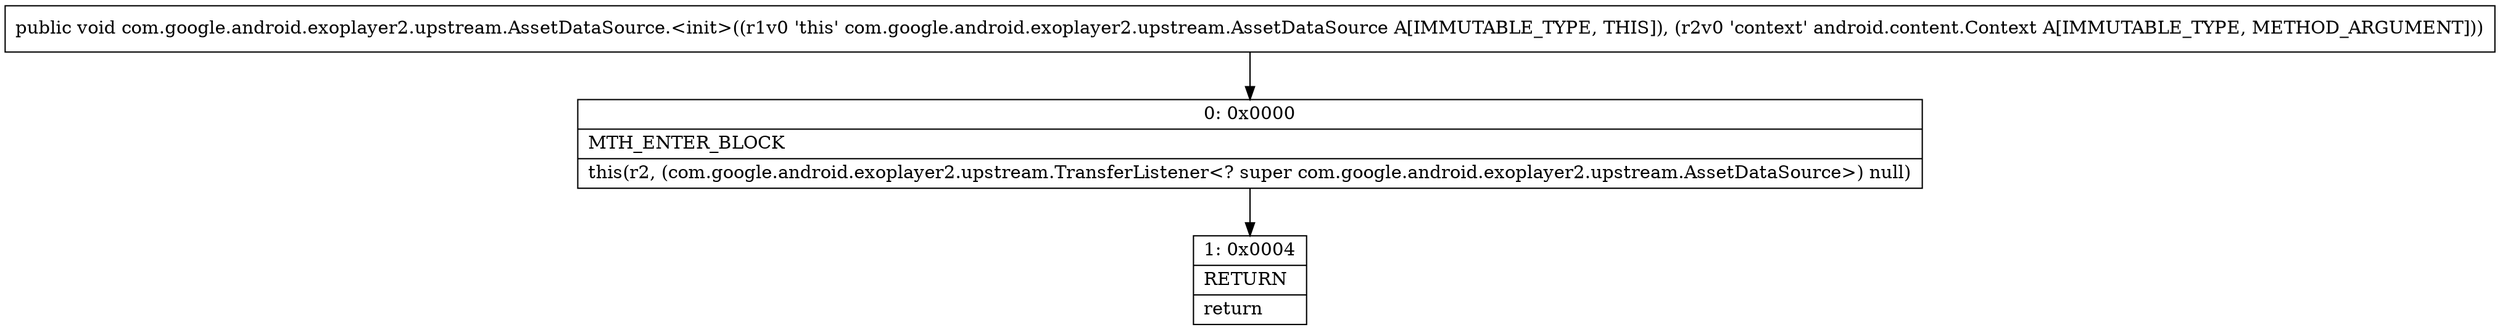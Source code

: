 digraph "CFG forcom.google.android.exoplayer2.upstream.AssetDataSource.\<init\>(Landroid\/content\/Context;)V" {
Node_0 [shape=record,label="{0\:\ 0x0000|MTH_ENTER_BLOCK\l|this(r2, (com.google.android.exoplayer2.upstream.TransferListener\<? super com.google.android.exoplayer2.upstream.AssetDataSource\>) null)\l}"];
Node_1 [shape=record,label="{1\:\ 0x0004|RETURN\l|return\l}"];
MethodNode[shape=record,label="{public void com.google.android.exoplayer2.upstream.AssetDataSource.\<init\>((r1v0 'this' com.google.android.exoplayer2.upstream.AssetDataSource A[IMMUTABLE_TYPE, THIS]), (r2v0 'context' android.content.Context A[IMMUTABLE_TYPE, METHOD_ARGUMENT])) }"];
MethodNode -> Node_0;
Node_0 -> Node_1;
}

